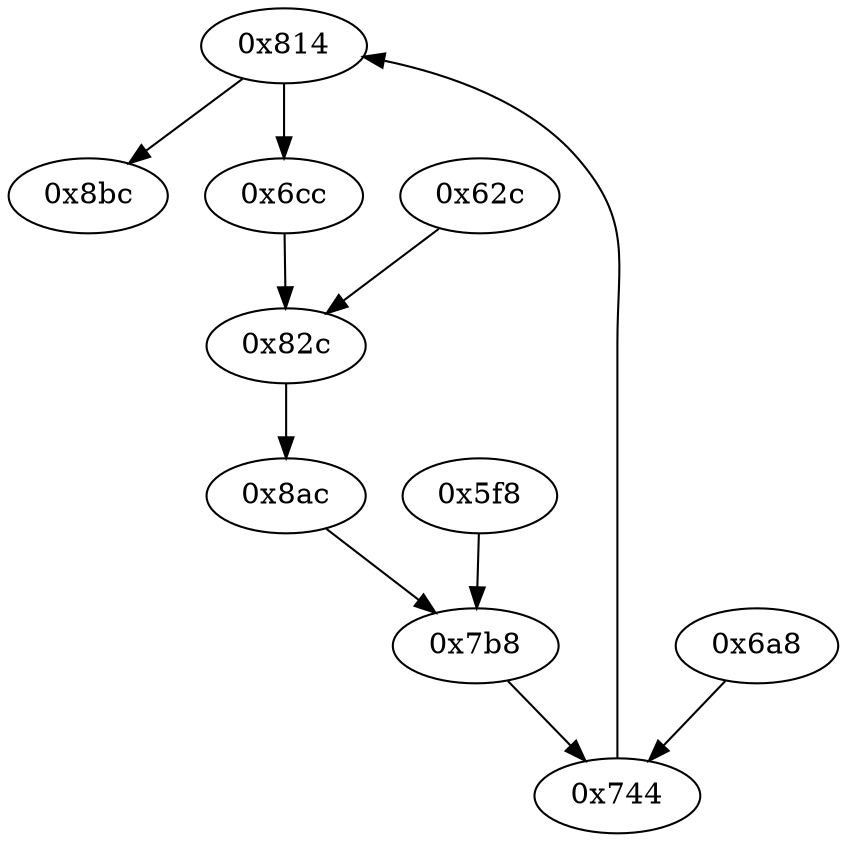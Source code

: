 strict digraph "" {
	"0x8bc"	 [opcode="[u'ldr', u'ldr', u'add', u'bl', u'mov', u'sub', u'pop']"];
	"0x82c"	 [opcode="[u'ldrb', u'ldr', u'ldr', u'add', u'str', u'ldr', u'add', u'str', u'ldr', u'ldr', u'ldr', u'add', u'sub', u'sub', u'mul', u'mov', \
u'eor', u'and', u'ldr', u'ldr', u'mov', u'cmp', u'mov', u'cmp', u'mov', u'mov', u'cmp', u'mov', u'mov', u'teq', u'mov', u'b']"];
	"0x8ac"	 [opcode="[u'ldr', u'ldr', u'ldr', u'b']"];
	"0x82c" -> "0x8ac";
	"0x814"	 [opcode="[u'ldrb', u'ldr', u'ldr', u'cmp', u'mov', u'b']"];
	"0x814" -> "0x8bc";
	"0x6cc"	 [opcode="[u'ldr', u'mov', u'ldr', u'ldr', u'ldr', u'cmp', u'mov', u'rsb', u'mvn', u'mul', u'mov', u'mvn', u'orr', u'cmn', u'mov', u'teq', \
u'mov', u'mov', u'cmn', u'mov', u'mov', u'cmp', u'mov', u'b']"];
	"0x814" -> "0x6cc";
	"0x7b8"	 [opcode="[u'ldr', u'str', u'str', u'ldr', u'ldr', u'sub', u'ldr', u'mul', u'eor', u'and', u'mov', u'mov', u'cmp', u'mov', u'cmp', u'mov', \
u'mov', u'cmp', u'mov', u'mov', u'teq', u'mov', u'b']"];
	"0x8ac" -> "0x7b8";
	"0x62c"	 [opcode="[u'ldrb', u'ldr', u'ldr', u'ldr', u'ldr', u'mov']"];
	"0x62c" -> "0x82c";
	"0x744"	 [opcode="[u'ldr', u'ldr', u'ldrb', u'strb', u'ldrb', u'cmp', u'mov', u'strb', u'ldr', u'ldr', u'sub', u'mul', u'mvn', u'ldr', u'ldr', u'orr', \
u'mov', u'cmn', u'mov', u'cmp', u'mov', u'mov', u'mov', u'cmn', u'mov', u'mov', u'teq', u'mov', u'b']"];
	"0x7b8" -> "0x744";
	"0x744" -> "0x814";
	"0x6a8"	 [opcode="[u'ldr', u'mov', u'b']"];
	"0x6a8" -> "0x744";
	"0x6cc" -> "0x82c";
	"0x5f8"	 [opcode="[u'push', u'add', u'sub', u'ldr', u'ldr', u'ldr', u'ldr', u'ldr', u'ldr', u'mov', u'mvn', u'str', u'b']"];
	"0x5f8" -> "0x7b8";
}
